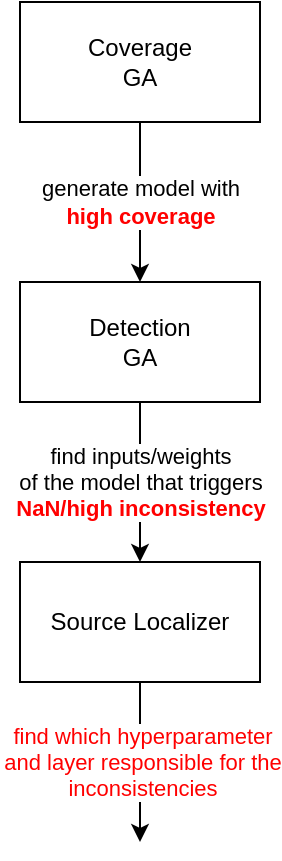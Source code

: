 <mxfile version="17.4.5" type="github">
  <diagram id="nrPddMPQ2ucWsoKjsucz" name="Page-1">
    <mxGraphModel dx="528" dy="1267" grid="1" gridSize="10" guides="1" tooltips="1" connect="1" arrows="1" fold="1" page="1" pageScale="1" pageWidth="827" pageHeight="1169" math="0" shadow="0">
      <root>
        <mxCell id="0" />
        <mxCell id="1" parent="0" />
        <mxCell id="dhg-PbAKEU2N6swECHbK-6" value="generate model with &lt;br&gt;&lt;b&gt;&lt;font color=&quot;#ff0000&quot;&gt;high coverage&lt;/font&gt;&lt;/b&gt;" style="edgeStyle=orthogonalEdgeStyle;rounded=0;orthogonalLoop=1;jettySize=auto;html=1;" edge="1" parent="1" source="dhg-PbAKEU2N6swECHbK-3" target="dhg-PbAKEU2N6swECHbK-5">
          <mxGeometry relative="1" as="geometry" />
        </mxCell>
        <mxCell id="dhg-PbAKEU2N6swECHbK-3" value="Coverage&lt;br&gt;GA" style="rounded=0;whiteSpace=wrap;html=1;" vertex="1" parent="1">
          <mxGeometry x="170" y="270" width="120" height="60" as="geometry" />
        </mxCell>
        <mxCell id="dhg-PbAKEU2N6swECHbK-8" value="find inputs/weights&lt;br&gt;of the model that&amp;nbsp;triggers &lt;br&gt;&lt;b&gt;&lt;font color=&quot;#ff0000&quot;&gt;NaN/high inconsistency&lt;/font&gt;&lt;/b&gt;" style="edgeStyle=orthogonalEdgeStyle;rounded=0;orthogonalLoop=1;jettySize=auto;html=1;" edge="1" parent="1" source="dhg-PbAKEU2N6swECHbK-5" target="dhg-PbAKEU2N6swECHbK-7">
          <mxGeometry relative="1" as="geometry" />
        </mxCell>
        <mxCell id="dhg-PbAKEU2N6swECHbK-5" value="Detection&lt;br&gt;GA" style="rounded=0;whiteSpace=wrap;html=1;" vertex="1" parent="1">
          <mxGeometry x="170" y="410" width="120" height="60" as="geometry" />
        </mxCell>
        <mxCell id="dhg-PbAKEU2N6swECHbK-13" value="find which hyperparameter&lt;br&gt;and layer responsible for the&lt;br&gt;inconsistencies" style="edgeStyle=orthogonalEdgeStyle;rounded=0;orthogonalLoop=1;jettySize=auto;html=1;fontColor=#FF0000;" edge="1" parent="1" source="dhg-PbAKEU2N6swECHbK-7">
          <mxGeometry relative="1" as="geometry">
            <mxPoint x="230" y="690" as="targetPoint" />
          </mxGeometry>
        </mxCell>
        <mxCell id="dhg-PbAKEU2N6swECHbK-7" value="Source Localizer" style="rounded=0;whiteSpace=wrap;html=1;" vertex="1" parent="1">
          <mxGeometry x="170" y="550" width="120" height="60" as="geometry" />
        </mxCell>
      </root>
    </mxGraphModel>
  </diagram>
</mxfile>
